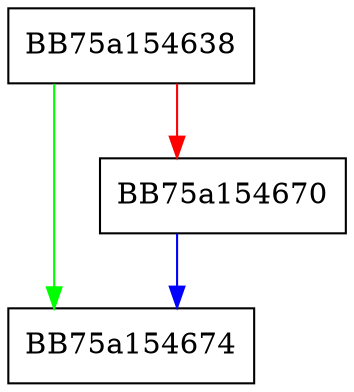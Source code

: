 digraph SigDetectionContext {
  node [shape="box"];
  graph [splines=ortho];
  BB75a154638 -> BB75a154674 [color="green"];
  BB75a154638 -> BB75a154670 [color="red"];
  BB75a154670 -> BB75a154674 [color="blue"];
}